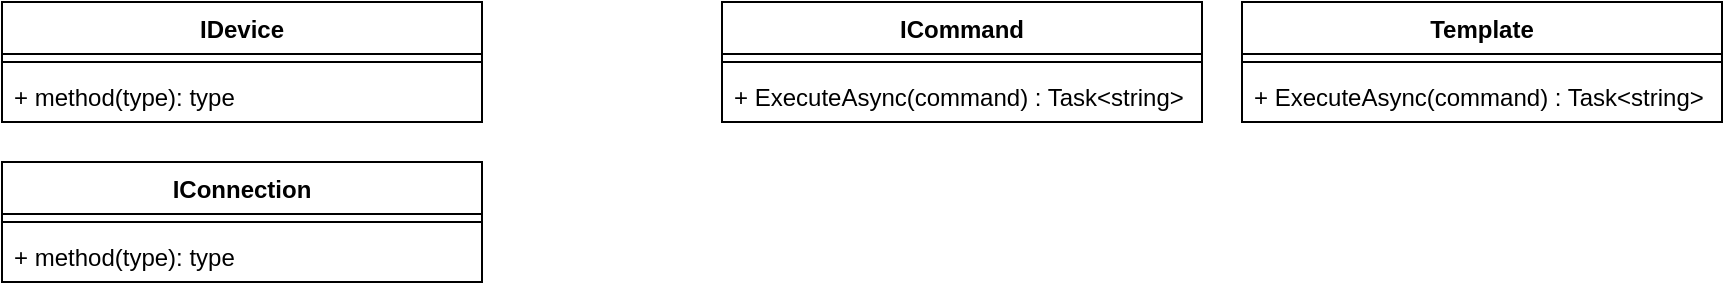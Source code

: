 <mxfile version="25.0.2">
  <diagram id="C5RBs43oDa-KdzZeNtuy" name="Page-1">
    <mxGraphModel dx="1036" dy="606" grid="1" gridSize="10" guides="1" tooltips="1" connect="1" arrows="1" fold="1" page="1" pageScale="1" pageWidth="827" pageHeight="1169" math="0" shadow="0">
      <root>
        <mxCell id="WIyWlLk6GJQsqaUBKTNV-0" />
        <mxCell id="WIyWlLk6GJQsqaUBKTNV-1" parent="WIyWlLk6GJQsqaUBKTNV-0" />
        <mxCell id="9TLpjrxE5_fokY7mNima-0" value="IDevice" style="swimlane;fontStyle=1;align=center;verticalAlign=top;childLayout=stackLayout;horizontal=1;startSize=26;horizontalStack=0;resizeParent=1;resizeParentMax=0;resizeLast=0;collapsible=1;marginBottom=0;whiteSpace=wrap;html=1;" vertex="1" parent="WIyWlLk6GJQsqaUBKTNV-1">
          <mxGeometry x="40" y="40" width="240" height="60" as="geometry" />
        </mxCell>
        <mxCell id="9TLpjrxE5_fokY7mNima-2" value="" style="line;strokeWidth=1;fillColor=none;align=left;verticalAlign=middle;spacingTop=-1;spacingLeft=3;spacingRight=3;rotatable=0;labelPosition=right;points=[];portConstraint=eastwest;strokeColor=inherit;" vertex="1" parent="9TLpjrxE5_fokY7mNima-0">
          <mxGeometry y="26" width="240" height="8" as="geometry" />
        </mxCell>
        <mxCell id="9TLpjrxE5_fokY7mNima-3" value="+ method(type): type" style="text;strokeColor=none;fillColor=none;align=left;verticalAlign=top;spacingLeft=4;spacingRight=4;overflow=hidden;rotatable=0;points=[[0,0.5],[1,0.5]];portConstraint=eastwest;whiteSpace=wrap;html=1;" vertex="1" parent="9TLpjrxE5_fokY7mNima-0">
          <mxGeometry y="34" width="240" height="26" as="geometry" />
        </mxCell>
        <mxCell id="9TLpjrxE5_fokY7mNima-4" value="IConnection" style="swimlane;fontStyle=1;align=center;verticalAlign=top;childLayout=stackLayout;horizontal=1;startSize=26;horizontalStack=0;resizeParent=1;resizeParentMax=0;resizeLast=0;collapsible=1;marginBottom=0;whiteSpace=wrap;html=1;" vertex="1" parent="WIyWlLk6GJQsqaUBKTNV-1">
          <mxGeometry x="40" y="120" width="240" height="60" as="geometry" />
        </mxCell>
        <mxCell id="9TLpjrxE5_fokY7mNima-5" value="" style="line;strokeWidth=1;fillColor=none;align=left;verticalAlign=middle;spacingTop=-1;spacingLeft=3;spacingRight=3;rotatable=0;labelPosition=right;points=[];portConstraint=eastwest;strokeColor=inherit;" vertex="1" parent="9TLpjrxE5_fokY7mNima-4">
          <mxGeometry y="26" width="240" height="8" as="geometry" />
        </mxCell>
        <mxCell id="9TLpjrxE5_fokY7mNima-6" value="+ method(type): type" style="text;strokeColor=none;fillColor=none;align=left;verticalAlign=top;spacingLeft=4;spacingRight=4;overflow=hidden;rotatable=0;points=[[0,0.5],[1,0.5]];portConstraint=eastwest;whiteSpace=wrap;html=1;" vertex="1" parent="9TLpjrxE5_fokY7mNima-4">
          <mxGeometry y="34" width="240" height="26" as="geometry" />
        </mxCell>
        <mxCell id="9TLpjrxE5_fokY7mNima-7" value="ICommand" style="swimlane;fontStyle=1;align=center;verticalAlign=top;childLayout=stackLayout;horizontal=1;startSize=26;horizontalStack=0;resizeParent=1;resizeParentMax=0;resizeLast=0;collapsible=1;marginBottom=0;whiteSpace=wrap;html=1;" vertex="1" parent="WIyWlLk6GJQsqaUBKTNV-1">
          <mxGeometry x="400" y="40" width="240" height="60" as="geometry" />
        </mxCell>
        <mxCell id="9TLpjrxE5_fokY7mNima-8" value="" style="line;strokeWidth=1;fillColor=none;align=left;verticalAlign=middle;spacingTop=-1;spacingLeft=3;spacingRight=3;rotatable=0;labelPosition=right;points=[];portConstraint=eastwest;strokeColor=inherit;" vertex="1" parent="9TLpjrxE5_fokY7mNima-7">
          <mxGeometry y="26" width="240" height="8" as="geometry" />
        </mxCell>
        <mxCell id="9TLpjrxE5_fokY7mNima-9" value="+ ExecuteAsync(command) : Task&amp;lt;string&amp;gt;" style="text;strokeColor=none;fillColor=none;align=left;verticalAlign=top;spacingLeft=4;spacingRight=4;overflow=hidden;rotatable=0;points=[[0,0.5],[1,0.5]];portConstraint=eastwest;whiteSpace=wrap;html=1;" vertex="1" parent="9TLpjrxE5_fokY7mNima-7">
          <mxGeometry y="34" width="240" height="26" as="geometry" />
        </mxCell>
        <mxCell id="9TLpjrxE5_fokY7mNima-10" value="Template" style="swimlane;fontStyle=1;align=center;verticalAlign=top;childLayout=stackLayout;horizontal=1;startSize=26;horizontalStack=0;resizeParent=1;resizeParentMax=0;resizeLast=0;collapsible=1;marginBottom=0;whiteSpace=wrap;html=1;" vertex="1" parent="WIyWlLk6GJQsqaUBKTNV-1">
          <mxGeometry x="660" y="40" width="240" height="60" as="geometry" />
        </mxCell>
        <mxCell id="9TLpjrxE5_fokY7mNima-11" value="" style="line;strokeWidth=1;fillColor=none;align=left;verticalAlign=middle;spacingTop=-1;spacingLeft=3;spacingRight=3;rotatable=0;labelPosition=right;points=[];portConstraint=eastwest;strokeColor=inherit;" vertex="1" parent="9TLpjrxE5_fokY7mNima-10">
          <mxGeometry y="26" width="240" height="8" as="geometry" />
        </mxCell>
        <mxCell id="9TLpjrxE5_fokY7mNima-12" value="+ ExecuteAsync(command) : Task&amp;lt;string&amp;gt;" style="text;strokeColor=none;fillColor=none;align=left;verticalAlign=top;spacingLeft=4;spacingRight=4;overflow=hidden;rotatable=0;points=[[0,0.5],[1,0.5]];portConstraint=eastwest;whiteSpace=wrap;html=1;" vertex="1" parent="9TLpjrxE5_fokY7mNima-10">
          <mxGeometry y="34" width="240" height="26" as="geometry" />
        </mxCell>
      </root>
    </mxGraphModel>
  </diagram>
</mxfile>
